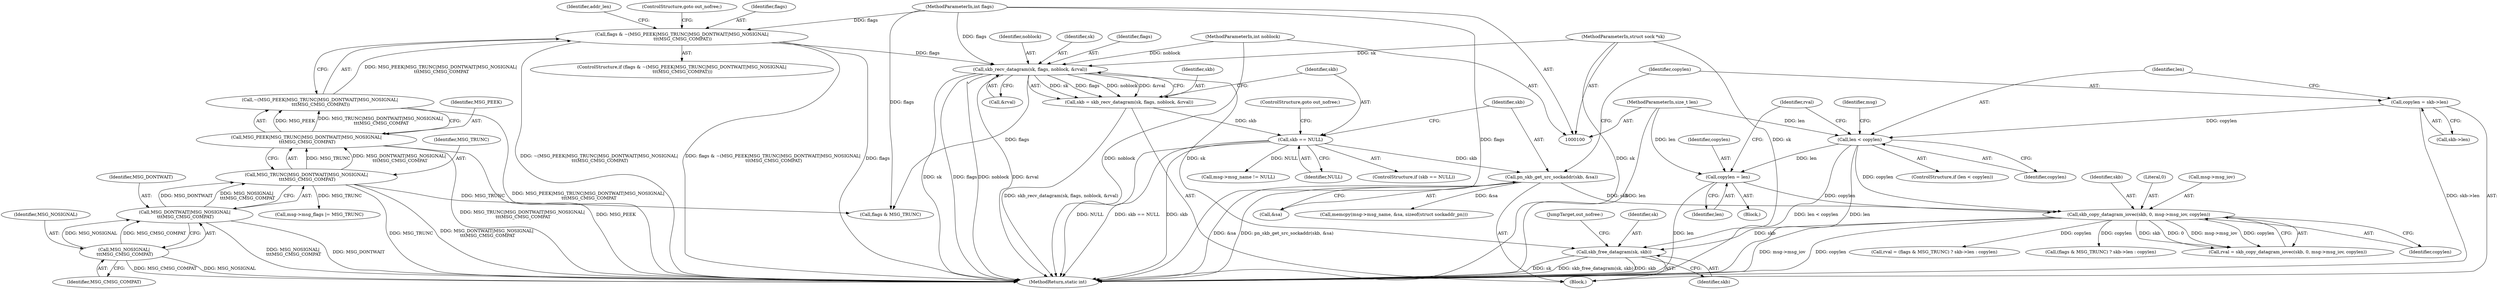 digraph "0_linux_bceaa90240b6019ed73b49965eac7d167610be69_6@API" {
"1000218" [label="(Call,skb_free_datagram(sk, skb))"];
"1000143" [label="(Call,skb_recv_datagram(sk, flags, noblock, &rval))"];
"1000102" [label="(MethodParameterIn,struct sock *sk)"];
"1000121" [label="(Call,flags & ~(MSG_PEEK|MSG_TRUNC|MSG_DONTWAIT|MSG_NOSIGNAL|\n \t\t\tMSG_CMSG_COMPAT))"];
"1000106" [label="(MethodParameterIn,int flags)"];
"1000123" [label="(Call,~(MSG_PEEK|MSG_TRUNC|MSG_DONTWAIT|MSG_NOSIGNAL|\n \t\t\tMSG_CMSG_COMPAT))"];
"1000124" [label="(Call,MSG_PEEK|MSG_TRUNC|MSG_DONTWAIT|MSG_NOSIGNAL|\n \t\t\tMSG_CMSG_COMPAT)"];
"1000126" [label="(Call,MSG_TRUNC|MSG_DONTWAIT|MSG_NOSIGNAL|\n \t\t\tMSG_CMSG_COMPAT)"];
"1000128" [label="(Call,MSG_DONTWAIT|MSG_NOSIGNAL|\n \t\t\tMSG_CMSG_COMPAT)"];
"1000130" [label="(Call,MSG_NOSIGNAL|\n \t\t\tMSG_CMSG_COMPAT)"];
"1000105" [label="(MethodParameterIn,int noblock)"];
"1000178" [label="(Call,skb_copy_datagram_iovec(skb, 0, msg->msg_iov, copylen))"];
"1000154" [label="(Call,pn_skb_get_src_sockaddr(skb, &sa))"];
"1000150" [label="(Call,skb == NULL)"];
"1000141" [label="(Call,skb = skb_recv_datagram(sk, flags, noblock, &rval))"];
"1000164" [label="(Call,len < copylen)"];
"1000104" [label="(MethodParameterIn,size_t len)"];
"1000158" [label="(Call,copylen = skb->len)"];
"1000173" [label="(Call,copylen = len)"];
"1000175" [label="(Identifier,len)"];
"1000154" [label="(Call,pn_skb_get_src_sockaddr(skb, &sa))"];
"1000195" [label="(Call,(flags & MSG_TRUNC) ? skb->len : copylen)"];
"1000141" [label="(Call,skb = skb_recv_datagram(sk, flags, noblock, &rval))"];
"1000180" [label="(Literal,0)"];
"1000142" [label="(Identifier,skb)"];
"1000105" [label="(MethodParameterIn,int noblock)"];
"1000153" [label="(ControlStructure,goto out_nofree;)"];
"1000168" [label="(Call,msg->msg_flags |= MSG_TRUNC)"];
"1000108" [label="(Block,)"];
"1000156" [label="(Call,&sa)"];
"1000123" [label="(Call,~(MSG_PEEK|MSG_TRUNC|MSG_DONTWAIT|MSG_NOSIGNAL|\n \t\t\tMSG_CMSG_COMPAT))"];
"1000163" [label="(ControlStructure,if (len < copylen))"];
"1000173" [label="(Call,copylen = len)"];
"1000155" [label="(Identifier,skb)"];
"1000170" [label="(Identifier,msg)"];
"1000135" [label="(Identifier,addr_len)"];
"1000129" [label="(Identifier,MSG_DONTWAIT)"];
"1000176" [label="(Call,rval = skb_copy_datagram_iovec(skb, 0, msg->msg_iov, copylen))"];
"1000177" [label="(Identifier,rval)"];
"1000150" [label="(Call,skb == NULL)"];
"1000151" [label="(Identifier,skb)"];
"1000164" [label="(Call,len < copylen)"];
"1000219" [label="(Identifier,sk)"];
"1000147" [label="(Call,&rval)"];
"1000160" [label="(Call,skb->len)"];
"1000174" [label="(Identifier,copylen)"];
"1000209" [label="(Call,memcpy(msg->msg_name, &sa, sizeof(struct sockaddr_pn)))"];
"1000106" [label="(MethodParameterIn,int flags)"];
"1000165" [label="(Identifier,len)"];
"1000131" [label="(Identifier,MSG_NOSIGNAL)"];
"1000133" [label="(ControlStructure,goto out_nofree;)"];
"1000221" [label="(JumpTarget,out_nofree:)"];
"1000145" [label="(Identifier,flags)"];
"1000149" [label="(ControlStructure,if (skb == NULL))"];
"1000220" [label="(Identifier,skb)"];
"1000184" [label="(Identifier,copylen)"];
"1000122" [label="(Identifier,flags)"];
"1000193" [label="(Call,rval = (flags & MSG_TRUNC) ? skb->len : copylen)"];
"1000128" [label="(Call,MSG_DONTWAIT|MSG_NOSIGNAL|\n \t\t\tMSG_CMSG_COMPAT)"];
"1000152" [label="(Identifier,NULL)"];
"1000104" [label="(MethodParameterIn,size_t len)"];
"1000126" [label="(Call,MSG_TRUNC|MSG_DONTWAIT|MSG_NOSIGNAL|\n \t\t\tMSG_CMSG_COMPAT)"];
"1000196" [label="(Call,flags & MSG_TRUNC)"];
"1000102" [label="(MethodParameterIn,struct sock *sk)"];
"1000178" [label="(Call,skb_copy_datagram_iovec(skb, 0, msg->msg_iov, copylen))"];
"1000125" [label="(Identifier,MSG_PEEK)"];
"1000132" [label="(Identifier,MSG_CMSG_COMPAT)"];
"1000158" [label="(Call,copylen = skb->len)"];
"1000120" [label="(ControlStructure,if (flags & ~(MSG_PEEK|MSG_TRUNC|MSG_DONTWAIT|MSG_NOSIGNAL|\n \t\t\tMSG_CMSG_COMPAT)))"];
"1000167" [label="(Block,)"];
"1000204" [label="(Call,msg->msg_name != NULL)"];
"1000127" [label="(Identifier,MSG_TRUNC)"];
"1000224" [label="(MethodReturn,static int)"];
"1000146" [label="(Identifier,noblock)"];
"1000130" [label="(Call,MSG_NOSIGNAL|\n \t\t\tMSG_CMSG_COMPAT)"];
"1000159" [label="(Identifier,copylen)"];
"1000143" [label="(Call,skb_recv_datagram(sk, flags, noblock, &rval))"];
"1000166" [label="(Identifier,copylen)"];
"1000181" [label="(Call,msg->msg_iov)"];
"1000121" [label="(Call,flags & ~(MSG_PEEK|MSG_TRUNC|MSG_DONTWAIT|MSG_NOSIGNAL|\n \t\t\tMSG_CMSG_COMPAT))"];
"1000218" [label="(Call,skb_free_datagram(sk, skb))"];
"1000179" [label="(Identifier,skb)"];
"1000124" [label="(Call,MSG_PEEK|MSG_TRUNC|MSG_DONTWAIT|MSG_NOSIGNAL|\n \t\t\tMSG_CMSG_COMPAT)"];
"1000144" [label="(Identifier,sk)"];
"1000218" -> "1000108"  [label="AST: "];
"1000218" -> "1000220"  [label="CFG: "];
"1000219" -> "1000218"  [label="AST: "];
"1000220" -> "1000218"  [label="AST: "];
"1000221" -> "1000218"  [label="CFG: "];
"1000218" -> "1000224"  [label="DDG: sk"];
"1000218" -> "1000224"  [label="DDG: skb_free_datagram(sk, skb)"];
"1000218" -> "1000224"  [label="DDG: skb"];
"1000143" -> "1000218"  [label="DDG: sk"];
"1000102" -> "1000218"  [label="DDG: sk"];
"1000178" -> "1000218"  [label="DDG: skb"];
"1000143" -> "1000141"  [label="AST: "];
"1000143" -> "1000147"  [label="CFG: "];
"1000144" -> "1000143"  [label="AST: "];
"1000145" -> "1000143"  [label="AST: "];
"1000146" -> "1000143"  [label="AST: "];
"1000147" -> "1000143"  [label="AST: "];
"1000141" -> "1000143"  [label="CFG: "];
"1000143" -> "1000224"  [label="DDG: sk"];
"1000143" -> "1000224"  [label="DDG: flags"];
"1000143" -> "1000224"  [label="DDG: noblock"];
"1000143" -> "1000224"  [label="DDG: &rval"];
"1000143" -> "1000141"  [label="DDG: sk"];
"1000143" -> "1000141"  [label="DDG: flags"];
"1000143" -> "1000141"  [label="DDG: noblock"];
"1000143" -> "1000141"  [label="DDG: &rval"];
"1000102" -> "1000143"  [label="DDG: sk"];
"1000121" -> "1000143"  [label="DDG: flags"];
"1000106" -> "1000143"  [label="DDG: flags"];
"1000105" -> "1000143"  [label="DDG: noblock"];
"1000143" -> "1000196"  [label="DDG: flags"];
"1000102" -> "1000100"  [label="AST: "];
"1000102" -> "1000224"  [label="DDG: sk"];
"1000121" -> "1000120"  [label="AST: "];
"1000121" -> "1000123"  [label="CFG: "];
"1000122" -> "1000121"  [label="AST: "];
"1000123" -> "1000121"  [label="AST: "];
"1000133" -> "1000121"  [label="CFG: "];
"1000135" -> "1000121"  [label="CFG: "];
"1000121" -> "1000224"  [label="DDG: ~(MSG_PEEK|MSG_TRUNC|MSG_DONTWAIT|MSG_NOSIGNAL|\n \t\t\tMSG_CMSG_COMPAT)"];
"1000121" -> "1000224"  [label="DDG: flags & ~(MSG_PEEK|MSG_TRUNC|MSG_DONTWAIT|MSG_NOSIGNAL|\n \t\t\tMSG_CMSG_COMPAT)"];
"1000121" -> "1000224"  [label="DDG: flags"];
"1000106" -> "1000121"  [label="DDG: flags"];
"1000123" -> "1000121"  [label="DDG: MSG_PEEK|MSG_TRUNC|MSG_DONTWAIT|MSG_NOSIGNAL|\n \t\t\tMSG_CMSG_COMPAT"];
"1000106" -> "1000100"  [label="AST: "];
"1000106" -> "1000224"  [label="DDG: flags"];
"1000106" -> "1000196"  [label="DDG: flags"];
"1000123" -> "1000124"  [label="CFG: "];
"1000124" -> "1000123"  [label="AST: "];
"1000123" -> "1000224"  [label="DDG: MSG_PEEK|MSG_TRUNC|MSG_DONTWAIT|MSG_NOSIGNAL|\n \t\t\tMSG_CMSG_COMPAT"];
"1000124" -> "1000123"  [label="DDG: MSG_PEEK"];
"1000124" -> "1000123"  [label="DDG: MSG_TRUNC|MSG_DONTWAIT|MSG_NOSIGNAL|\n \t\t\tMSG_CMSG_COMPAT"];
"1000124" -> "1000126"  [label="CFG: "];
"1000125" -> "1000124"  [label="AST: "];
"1000126" -> "1000124"  [label="AST: "];
"1000124" -> "1000224"  [label="DDG: MSG_TRUNC|MSG_DONTWAIT|MSG_NOSIGNAL|\n \t\t\tMSG_CMSG_COMPAT"];
"1000124" -> "1000224"  [label="DDG: MSG_PEEK"];
"1000126" -> "1000124"  [label="DDG: MSG_TRUNC"];
"1000126" -> "1000124"  [label="DDG: MSG_DONTWAIT|MSG_NOSIGNAL|\n \t\t\tMSG_CMSG_COMPAT"];
"1000126" -> "1000128"  [label="CFG: "];
"1000127" -> "1000126"  [label="AST: "];
"1000128" -> "1000126"  [label="AST: "];
"1000126" -> "1000224"  [label="DDG: MSG_TRUNC"];
"1000126" -> "1000224"  [label="DDG: MSG_DONTWAIT|MSG_NOSIGNAL|\n \t\t\tMSG_CMSG_COMPAT"];
"1000128" -> "1000126"  [label="DDG: MSG_DONTWAIT"];
"1000128" -> "1000126"  [label="DDG: MSG_NOSIGNAL|\n \t\t\tMSG_CMSG_COMPAT"];
"1000126" -> "1000168"  [label="DDG: MSG_TRUNC"];
"1000126" -> "1000196"  [label="DDG: MSG_TRUNC"];
"1000128" -> "1000130"  [label="CFG: "];
"1000129" -> "1000128"  [label="AST: "];
"1000130" -> "1000128"  [label="AST: "];
"1000128" -> "1000224"  [label="DDG: MSG_NOSIGNAL|\n \t\t\tMSG_CMSG_COMPAT"];
"1000128" -> "1000224"  [label="DDG: MSG_DONTWAIT"];
"1000130" -> "1000128"  [label="DDG: MSG_NOSIGNAL"];
"1000130" -> "1000128"  [label="DDG: MSG_CMSG_COMPAT"];
"1000130" -> "1000132"  [label="CFG: "];
"1000131" -> "1000130"  [label="AST: "];
"1000132" -> "1000130"  [label="AST: "];
"1000130" -> "1000224"  [label="DDG: MSG_CMSG_COMPAT"];
"1000130" -> "1000224"  [label="DDG: MSG_NOSIGNAL"];
"1000105" -> "1000100"  [label="AST: "];
"1000105" -> "1000224"  [label="DDG: noblock"];
"1000178" -> "1000176"  [label="AST: "];
"1000178" -> "1000184"  [label="CFG: "];
"1000179" -> "1000178"  [label="AST: "];
"1000180" -> "1000178"  [label="AST: "];
"1000181" -> "1000178"  [label="AST: "];
"1000184" -> "1000178"  [label="AST: "];
"1000176" -> "1000178"  [label="CFG: "];
"1000178" -> "1000224"  [label="DDG: msg->msg_iov"];
"1000178" -> "1000224"  [label="DDG: copylen"];
"1000178" -> "1000176"  [label="DDG: skb"];
"1000178" -> "1000176"  [label="DDG: 0"];
"1000178" -> "1000176"  [label="DDG: msg->msg_iov"];
"1000178" -> "1000176"  [label="DDG: copylen"];
"1000154" -> "1000178"  [label="DDG: skb"];
"1000164" -> "1000178"  [label="DDG: copylen"];
"1000173" -> "1000178"  [label="DDG: copylen"];
"1000178" -> "1000193"  [label="DDG: copylen"];
"1000178" -> "1000195"  [label="DDG: copylen"];
"1000154" -> "1000108"  [label="AST: "];
"1000154" -> "1000156"  [label="CFG: "];
"1000155" -> "1000154"  [label="AST: "];
"1000156" -> "1000154"  [label="AST: "];
"1000159" -> "1000154"  [label="CFG: "];
"1000154" -> "1000224"  [label="DDG: pn_skb_get_src_sockaddr(skb, &sa)"];
"1000154" -> "1000224"  [label="DDG: &sa"];
"1000150" -> "1000154"  [label="DDG: skb"];
"1000154" -> "1000209"  [label="DDG: &sa"];
"1000150" -> "1000149"  [label="AST: "];
"1000150" -> "1000152"  [label="CFG: "];
"1000151" -> "1000150"  [label="AST: "];
"1000152" -> "1000150"  [label="AST: "];
"1000153" -> "1000150"  [label="CFG: "];
"1000155" -> "1000150"  [label="CFG: "];
"1000150" -> "1000224"  [label="DDG: skb"];
"1000150" -> "1000224"  [label="DDG: NULL"];
"1000150" -> "1000224"  [label="DDG: skb == NULL"];
"1000141" -> "1000150"  [label="DDG: skb"];
"1000150" -> "1000204"  [label="DDG: NULL"];
"1000141" -> "1000108"  [label="AST: "];
"1000142" -> "1000141"  [label="AST: "];
"1000151" -> "1000141"  [label="CFG: "];
"1000141" -> "1000224"  [label="DDG: skb_recv_datagram(sk, flags, noblock, &rval)"];
"1000164" -> "1000163"  [label="AST: "];
"1000164" -> "1000166"  [label="CFG: "];
"1000165" -> "1000164"  [label="AST: "];
"1000166" -> "1000164"  [label="AST: "];
"1000170" -> "1000164"  [label="CFG: "];
"1000177" -> "1000164"  [label="CFG: "];
"1000164" -> "1000224"  [label="DDG: len < copylen"];
"1000164" -> "1000224"  [label="DDG: len"];
"1000104" -> "1000164"  [label="DDG: len"];
"1000158" -> "1000164"  [label="DDG: copylen"];
"1000164" -> "1000173"  [label="DDG: len"];
"1000104" -> "1000100"  [label="AST: "];
"1000104" -> "1000224"  [label="DDG: len"];
"1000104" -> "1000173"  [label="DDG: len"];
"1000158" -> "1000108"  [label="AST: "];
"1000158" -> "1000160"  [label="CFG: "];
"1000159" -> "1000158"  [label="AST: "];
"1000160" -> "1000158"  [label="AST: "];
"1000165" -> "1000158"  [label="CFG: "];
"1000158" -> "1000224"  [label="DDG: skb->len"];
"1000173" -> "1000167"  [label="AST: "];
"1000173" -> "1000175"  [label="CFG: "];
"1000174" -> "1000173"  [label="AST: "];
"1000175" -> "1000173"  [label="AST: "];
"1000177" -> "1000173"  [label="CFG: "];
"1000173" -> "1000224"  [label="DDG: len"];
}
